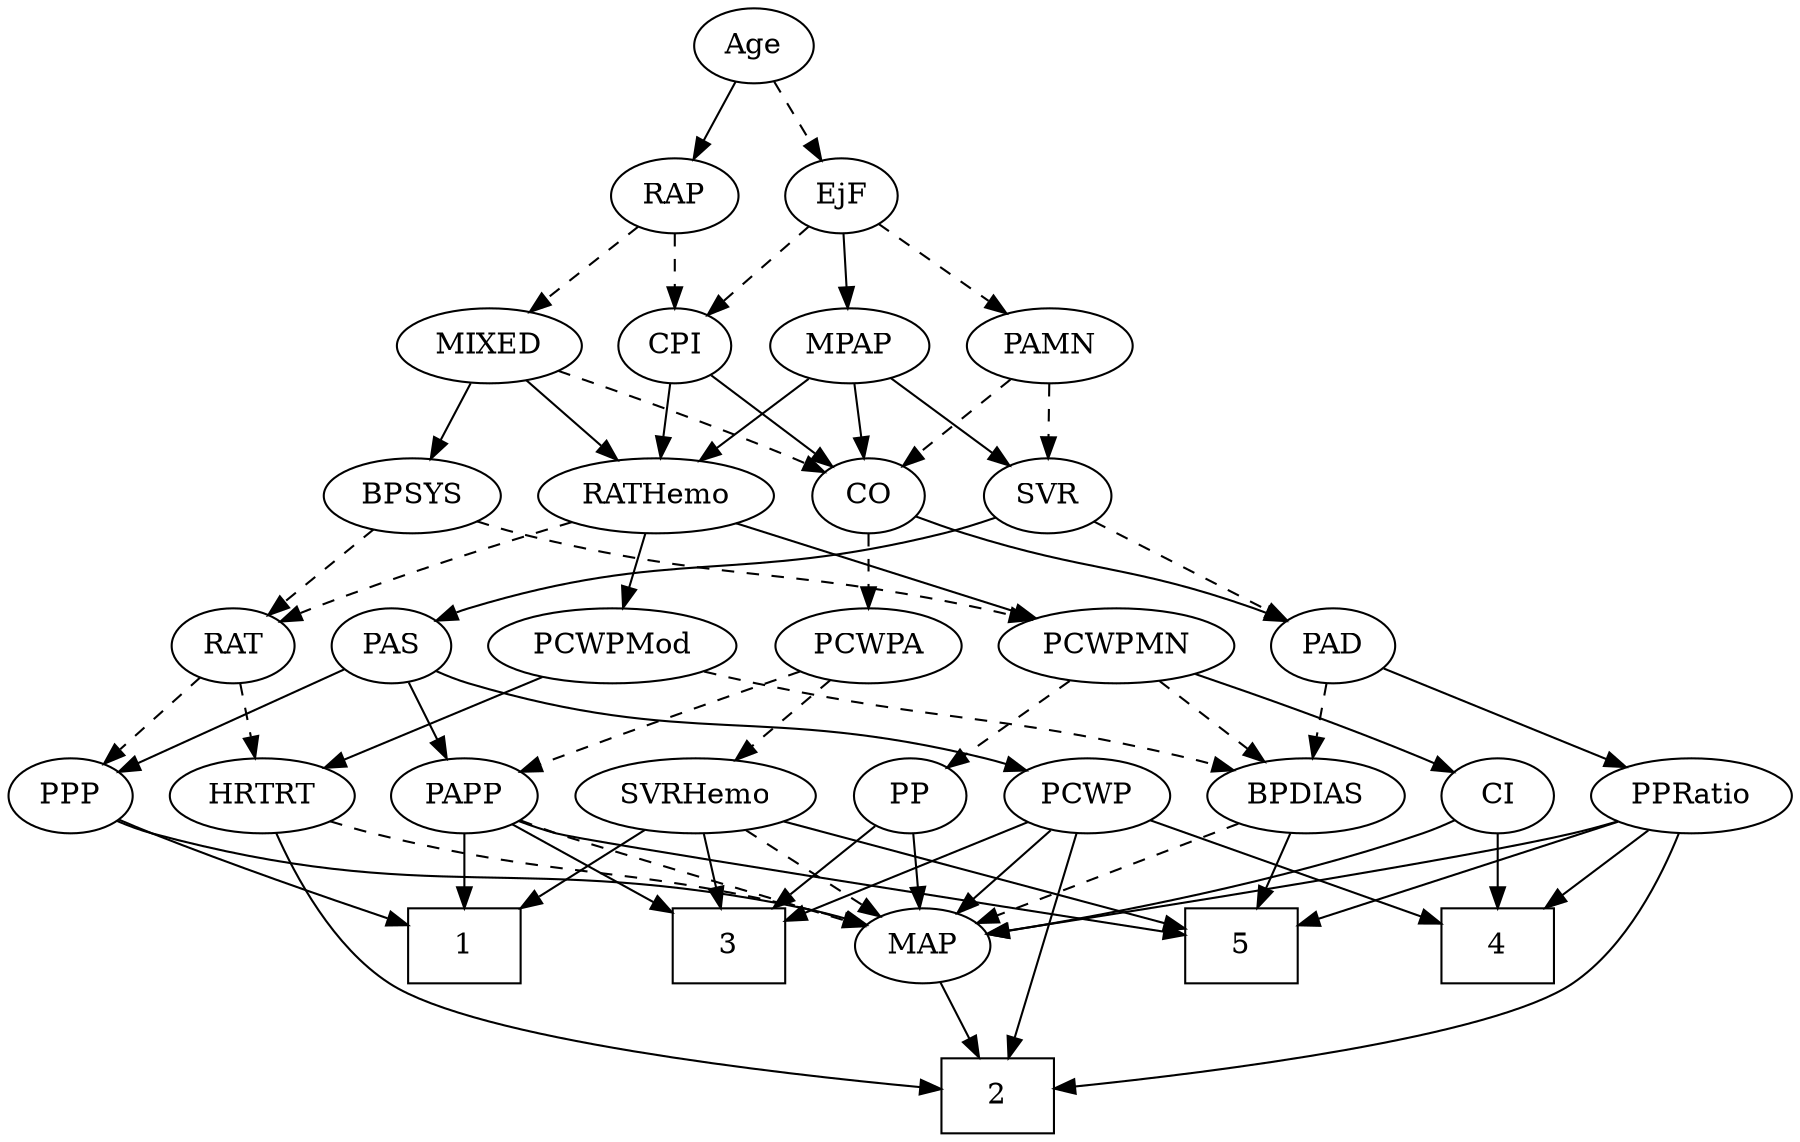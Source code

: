 strict digraph {
	graph [bb="0,0,783.74,540"];
	node [label="\N"];
	1	[height=0.5,
		pos="564.1,90",
		shape=box,
		width=0.75];
	2	[height=0.5,
		pos="296.1,18",
		shape=box,
		width=0.75];
	3	[height=0.5,
		pos="285.1,90",
		shape=box,
		width=0.75];
	4	[height=0.5,
		pos="115.1,90",
		shape=box,
		width=0.75];
	5	[height=0.5,
		pos="446.1,90",
		shape=box,
		width=0.75];
	Age	[height=0.5,
		pos="414.1,522",
		width=0.75];
	EjF	[height=0.5,
		pos="378.1,450",
		width=0.75];
	Age -> EjF	[pos="e,386.4,467.15 405.75,504.76 401.39,496.28 395.95,485.71 391.06,476.2",
		style=dashed];
	RAP	[height=0.5,
		pos="454.1,450",
		width=0.77632];
	Age -> RAP	[pos="e,444.87,467.15 423.37,504.76 428.27,496.19 434.39,485.49 439.87,475.9",
		style=solid];
	MPAP	[height=0.5,
		pos="374.1,378",
		width=0.97491];
	EjF -> MPAP	[pos="e,375.07,396.1 377.11,431.7 376.67,423.98 376.14,414.71 375.65,406.11",
		style=solid];
	PAMN	[height=0.5,
		pos="285.1,378",
		width=1.011];
	EjF -> PAMN	[pos="e,304.44,393.56 360.6,435.83 347.11,425.68 328.18,411.43 312.66,399.74",
		style=dashed];
	CPI	[height=0.5,
		pos="454.1,378",
		width=0.75];
	EjF -> CPI	[pos="e,438.74,393.14 393.48,434.83 404.29,424.87 418.95,411.37 431.15,400.14",
		style=dashed];
	MIXED	[height=0.5,
		pos="539.1,378",
		width=1.1193];
	RAP -> MIXED	[pos="e,520.57,394.26 470.89,435.17 482.75,425.4 498.89,412.11 512.49,400.91",
		style=dashed];
	RAP -> CPI	[pos="e,454.1,396.1 454.1,431.7 454.1,423.98 454.1,414.71 454.1,406.11",
		style=dashed];
	BPSYS	[height=0.5,
		pos="573.1,306",
		width=1.0471];
	MIXED -> BPSYS	[pos="e,564.94,323.79 547.33,360.05 551.29,351.89 556.14,341.91 560.55,332.82",
		style=solid];
	CO	[height=0.5,
		pos="374.1,306",
		width=0.75];
	MIXED -> CO	[pos="e,395.33,317.25 509.97,365.53 483.71,355.07 444.1,339 410.1,324 408.29,323.2 406.45,322.38 404.59,321.53",
		style=dashed];
	RATHemo	[height=0.5,
		pos="468.1,306",
		width=1.3721];
	MIXED -> RATHemo	[pos="e,484.64,323.31 522.99,361.12 513.77,352.03 502.03,340.46 491.78,330.35",
		style=solid];
	MPAP -> CO	[pos="e,374.1,324.1 374.1,359.7 374.1,351.98 374.1,342.71 374.1,334.11",
		style=solid];
	MPAP -> RATHemo	[pos="e,447.47,322.36 393.12,362.83 406.3,353.02 424.11,339.76 439.06,328.63",
		style=solid];
	SVR	[height=0.5,
		pos="285.1,306",
		width=0.77632];
	MPAP -> SVR	[pos="e,302.31,320.54 355.66,362.5 342.55,352.19 324.78,338.21 310.35,326.86",
		style=solid];
	RAT	[height=0.5,
		pos="701.1,234",
		width=0.75827];
	BPSYS -> RAT	[pos="e,680.82,246.09 596.87,292 618.1,280.39 649.24,263.36 671.96,250.93",
		style=dashed];
	PCWPMN	[height=0.5,
		pos="382.1,234",
		width=1.3902];
	BPSYS -> PCWPMN	[pos="e,415.9,247.39 544.09,294.37 512.61,282.83 462,264.28 425.72,250.99",
		style=dashed];
	PAD	[height=0.5,
		pos="285.1,234",
		width=0.79437];
	BPDIAS	[height=0.5,
		pos="454.1,162",
		width=1.1735];
	PAD -> BPDIAS	[pos="e,424.05,174.8 307.54,222.8 312.64,220.52 318.04,218.15 323.1,216 353.62,203 388.45,188.95 414.52,178.58",
		style=dashed];
	PPRatio	[height=0.5,
		pos="200.1,162",
		width=1.1013];
	PAD -> PPRatio	[pos="e,218.33,178.01 268.3,219.17 256.36,209.34 240.09,195.93 226.43,184.69",
		style=solid];
	CO -> PAD	[pos="e,302.37,248.58 357.36,291.83 344.1,281.41 325.37,266.68 310.31,254.83",
		style=solid];
	PCWPA	[height=0.5,
		pos="492.1,234",
		width=1.1555];
	CO -> PCWPA	[pos="e,468.51,248.99 393.58,293.44 411.57,282.77 438.62,266.72 459.83,254.14",
		style=dashed];
	PAS	[height=0.5,
		pos="211.1,234",
		width=0.75];
	PPP	[height=0.5,
		pos="659.1,162",
		width=0.75];
	PAS -> PPP	[pos="e,638.63,174.15 231.57,221.85 236.53,219.57 241.9,217.43 247.1,216 408.97,171.49 461.23,224.51 623.1,180 625.05,179.46 627.02,178.83 \
628.99,178.12",
		style=solid];
	PCWP	[height=0.5,
		pos="35.097,162",
		width=0.97491];
	PAS -> PCWP	[pos="e,61.976,173.69 188.45,223.99 158.83,212.21 106.59,191.43 71.412,177.44",
		style=solid];
	PAPP	[height=0.5,
		pos="362.1,162",
		width=0.88464];
	PAS -> PAPP	[pos="e,337.84,174.1 232.4,222.9 237.23,220.62 242.34,218.22 247.1,216 274.46,203.23 305.58,188.91 328.53,178.37",
		style=solid];
	PAMN -> CO	[pos="e,357.35,320.17 303.97,362.15 317.19,351.75 335,337.75 349.35,326.46",
		style=dashed];
	PAMN -> SVR	[pos="e,285.1,324.1 285.1,359.7 285.1,351.98 285.1,342.71 285.1,334.11",
		style=dashed];
	RATHemo -> RAT	[pos="e,680.06,245.74 505.18,293.94 512.12,291.93 519.32,289.87 526.1,288 587.61,271.02 605.09,273.72 665.1,252 666.95,251.33 668.84,250.6 \
670.72,249.83",
		style=dashed];
	PCWPMod	[height=0.5,
		pos="604.1,234",
		width=1.4443];
	RATHemo -> PCWPMod	[pos="e,576.15,249.38 495.62,290.83 516.22,280.23 544.62,265.62 567.19,254",
		style=solid];
	RATHemo -> PCWPMN	[pos="e,401.53,250.82 448.58,289.12 437.04,279.72 422.23,267.67 409.53,257.33",
		style=solid];
	CPI -> CO	[pos="e,389.87,320.8 438.29,363.17 426.68,353.01 410.7,339.03 397.6,327.56",
		style=solid];
	CPI -> RATHemo	[pos="e,464.64,324.28 457.49,360.05 459.03,352.35 460.89,343.03 462.62,334.36",
		style=solid];
	RAT -> PPP	[pos="e,668.88,179.31 691.57,217.12 686.43,208.56 679.98,197.8 674.18,188.13",
		style=dashed];
	HRTRT	[height=0.5,
		pos="744.1,162",
		width=1.1013];
	RAT -> HRTRT	[pos="e,733.78,179.8 710.85,217.12 716.04,208.68 722.53,198.1 728.4,188.55",
		style=dashed];
	SVR -> PAD	[pos="e,285.1,252.1 285.1,287.7 285.1,279.98 285.1,270.71 285.1,262.11",
		style=dashed];
	SVR -> PAS	[pos="e,226.16,249.25 269.76,290.5 259.28,280.58 245.2,267.26 233.47,256.16",
		style=solid];
	PCWPMod -> BPDIAS	[pos="e,481.65,175.86 574.46,219.17 550.43,207.96 516.45,192.1 490.72,180.09",
		style=dashed];
	PCWPMod -> HRTRT	[pos="e,718.17,175.96 632.43,218.83 654.58,207.76 685.48,192.31 709.16,180.47",
		style=solid];
	SVRHemo	[height=0.5,
		pos="564.1,162",
		width=1.3902];
	PCWPA -> SVRHemo	[pos="e,547.32,179.31 508.43,217.12 517.78,208.03 529.68,196.46 540.08,186.35",
		style=dashed];
	PCWPA -> PAPP	[pos="e,384.48,175.05 467.03,219.5 446.02,208.19 415.92,191.98 393.34,179.82",
		style=dashed];
	PCWPMN -> BPDIAS	[pos="e,437.98,178.67 398.8,216.76 408.29,207.53 420.33,195.83 430.74,185.7",
		style=dashed];
	PP	[height=0.5,
		pos="285.1,162",
		width=0.75];
	PCWPMN -> PP	[pos="e,302.68,175.69 360.57,217.46 345.88,206.86 326.34,192.76 310.83,181.57",
		style=dashed];
	CI	[height=0.5,
		pos="115.1,162",
		width=0.75];
	PCWPMN -> CI	[pos="e,135.69,173.74 345.07,221.88 337.81,219.83 330.24,217.77 323.1,216 247.3,197.18 225.14,204.85 151.1,180 149.18,179.36 147.23,178.64 \
145.28,177.87",
		style=solid];
	SVRHemo -> 1	[pos="e,564.1,108.1 564.1,143.7 564.1,135.98 564.1,126.71 564.1,118.11",
		style=solid];
	SVRHemo -> 3	[pos="e,312.29,104.37 527.09,149.81 519.83,147.76 512.25,145.73 505.1,144 424.53,124.51 400.98,133.48 322.1,108 322,107.97 321.89,107.93 \
321.79,107.9",
		style=solid];
	SVRHemo -> 5	[pos="e,473.27,107.12 539.36,146.33 522.75,136.47 500.6,123.33 482.05,112.33",
		style=solid];
	MAP	[height=0.5,
		pos="362.1,90",
		width=0.84854];
	SVRHemo -> MAP	[pos="e,387.49,100.04 529.2,149.09 497.97,138.41 450.94,122.26 410.1,108 405.85,106.52 401.4,104.95 396.98,103.4",
		style=dashed];
	BPDIAS -> 5	[pos="e,448.05,108.1 452.12,143.7 451.24,135.98 450.18,126.71 449.2,118.11",
		style=solid];
	BPDIAS -> MAP	[pos="e,380.15,104.74 434.13,145.81 420.7,135.59 402.86,122.02 388.29,110.93",
		style=dashed];
	MAP -> 2	[pos="e,312.24,36.127 347.78,73.811 339.44,64.967 328.73,53.607 319.22,43.525",
		style=solid];
	PP -> 3	[pos="e,285.1,108.1 285.1,143.7 285.1,135.98 285.1,126.71 285.1,118.11",
		style=solid];
	PP -> MAP	[pos="e,346.01,105.63 300.68,146.83 311.49,137 326.1,123.72 338.36,112.58",
		style=solid];
	PPP -> 1	[pos="e,587.5,108.24 641.67,148.16 628.84,138.7 611.02,125.58 595.7,114.29",
		style=solid];
	PPP -> MAP	[pos="e,386.76,100.65 638.55,150.12 633.59,147.82 628.24,145.62 623.1,144 531.5,115.23 503.03,132.12 410.1,108 405.64,106.84 401.02,105.46 \
396.48,103.98",
		style=solid];
	PPRatio -> 2	[pos="e,278.96,36.325 207.91,144.27 216.81,125.88 232.32,95.781 249.1,72 255.94,62.306 264.29,52.391 272.06,43.8",
		style=solid];
	PPRatio -> 4	[pos="e,135.89,108.13 181.65,145.81 170.6,136.71 156.31,124.94 143.8,114.64",
		style=solid];
	PPRatio -> 5	[pos="e,418.84,102.2 230,150.08 236.27,147.94 242.87,145.81 249.1,144 316.18,124.53 335.36,128.64 402.1,108 404.49,107.26 406.95,106.45 \
409.41,105.61",
		style=solid];
	PPRatio -> MAP	[pos="e,338.3,101.28 227.95,148.97 255.91,136.89 298.99,118.27 328.75,105.41",
		style=solid];
	PCWP -> 2	[pos="e,268.92,18.603 38.916,143.82 44.331,123.56 56.232,90.325 79.097,72 131.43,30.062 212.07,20.598 258.9,18.872",
		style=solid];
	PCWP -> 3	[pos="e,257.81,96.948 61.912,150.07 67.545,147.93 73.482,145.8 79.097,144 137.29,125.34 206.32,108.66 247.87,99.196",
		style=solid];
	PCWP -> 4	[pos="e,95.623,108.04 52.063,146.15 62.522,137 76.169,125.06 88.09,114.63",
		style=solid];
	PCWP -> MAP	[pos="e,338.6,101.9 61.309,149.79 67.089,147.62 73.238,145.55 79.097,144 184.23,116.24 216.31,137.04 321.1,108 323.72,107.27 326.4,106.42 \
329.08,105.5",
		style=solid];
	CI -> 4	[pos="e,115.1,108.1 115.1,143.7 115.1,135.98 115.1,126.71 115.1,118.11",
		style=solid];
	CI -> MAP	[pos="e,338.52,101.64 135.7,150.27 140.65,147.97 145.99,145.72 151.1,144 224.29,119.34 247.34,130.89 321.1,108 323.7,107.19 326.36,106.28 \
329.02,105.32",
		style=solid];
	PAPP -> 1	[pos="e,536.82,99.293 386.69,150.45 392.07,148.24 397.75,145.98 403.1,144 445.22,128.36 494.38,112.52 527.19,102.28",
		style=solid];
	PAPP -> 3	[pos="e,303.84,108.04 345.77,146.15 335.8,137.09 322.81,125.29 311.42,114.93",
		style=solid];
	PAPP -> 5	[pos="e,425.45,108.2 379.5,146.5 390.46,137.36 404.87,125.36 417.48,114.85",
		style=solid];
	PAPP -> MAP	[pos="e,362.1,108.1 362.1,143.7 362.1,135.98 362.1,126.71 362.1,118.11",
		style=dashed];
	HRTRT -> 2	[pos="e,323.44,20.299 725.31,146.08 698.95,125.95 648.72,90.476 600.1,72 508.4,37.159 392.35,25.044 333.7,20.97",
		style=solid];
	HRTRT -> MAP	[pos="e,386.71,100.86 714.85,149.74 708.42,147.58 701.58,145.52 695.1,144 570.78,114.92 534.32,137.48 410.1,108 405.62,106.94 400.98,105.61 \
396.43,104.16",
		style=dashed];
}
